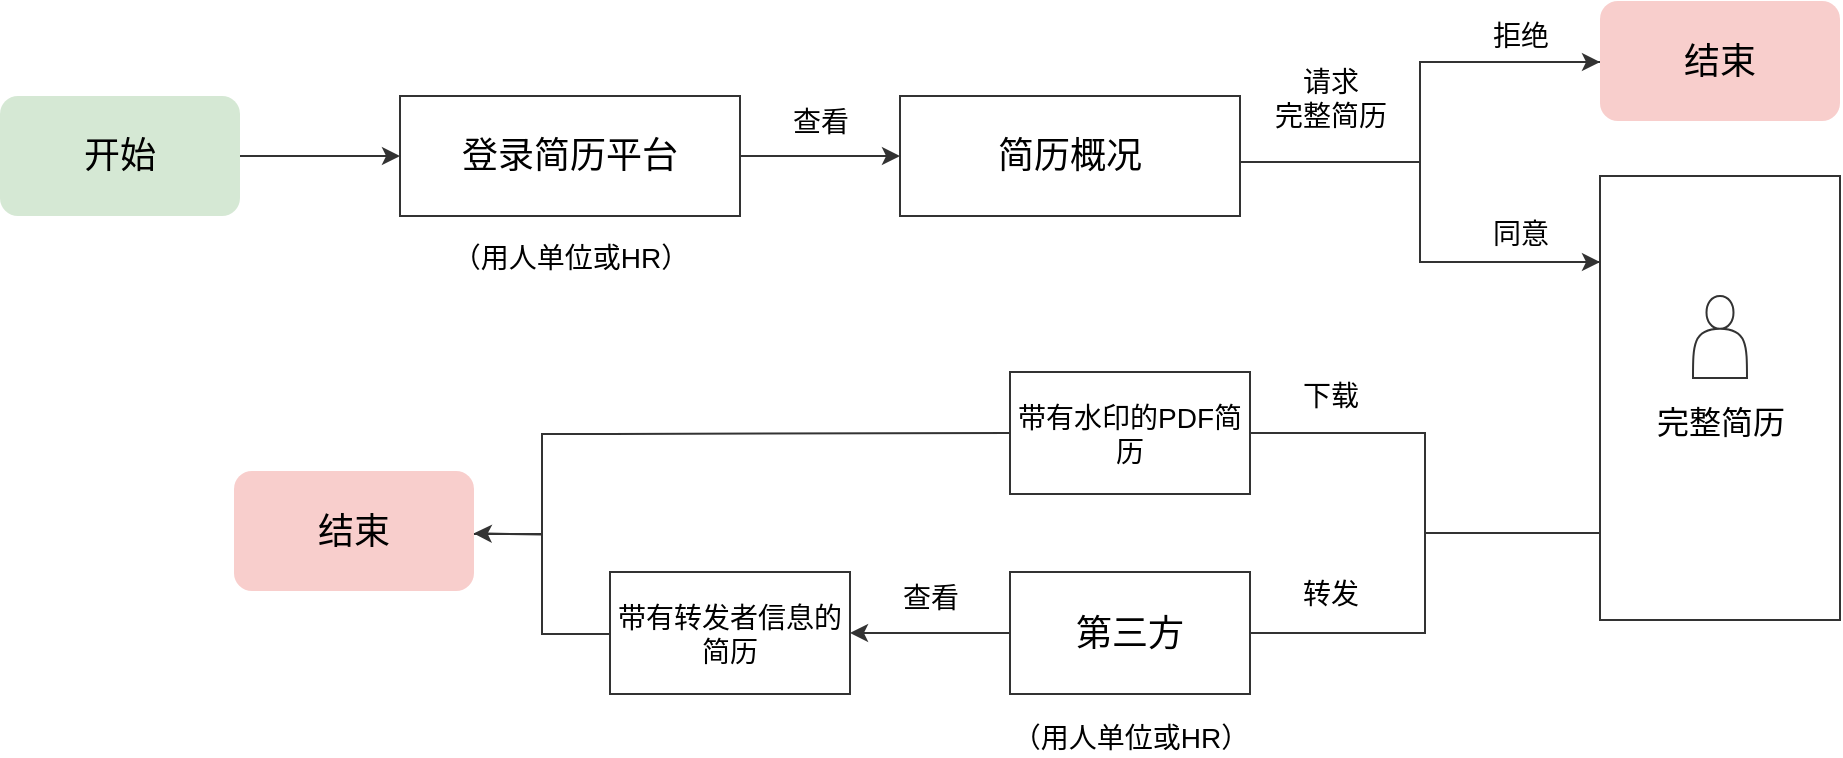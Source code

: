 <mxfile version="10.6.3" type="github"><diagram id="wHSFR8WbsMMXHOx5xvsi" name="第 1 页"><mxGraphModel dx="1131" dy="615" grid="1" gridSize="10" guides="1" tooltips="1" connect="1" arrows="1" fold="1" page="0" pageScale="1" pageWidth="1169" pageHeight="827" math="0" shadow="0"><root><mxCell id="0"/><mxCell id="1" parent="0"/><mxCell id="dZThZ6nWPNMUi56tX4CF-3" value="" style="edgeStyle=orthogonalEdgeStyle;rounded=0;orthogonalLoop=1;jettySize=auto;html=1;fontSize=18;strokeColor=#333333;" parent="1" source="dZThZ6nWPNMUi56tX4CF-1" target="dZThZ6nWPNMUi56tX4CF-2" edge="1"><mxGeometry relative="1" as="geometry"/></mxCell><mxCell id="dZThZ6nWPNMUi56tX4CF-1" value="开始" style="rounded=1;whiteSpace=wrap;html=1;fontSize=18;strokeColor=none;fillColor=#d5e8d4;fontColor=#000000;" parent="1" vertex="1"><mxGeometry x="220" y="270" width="120" height="60" as="geometry"/></mxCell><mxCell id="dZThZ6nWPNMUi56tX4CF-6" value="" style="edgeStyle=orthogonalEdgeStyle;rounded=0;orthogonalLoop=1;jettySize=auto;html=1;fontSize=14;strokeColor=#333333;" parent="1" source="dZThZ6nWPNMUi56tX4CF-2" target="dZThZ6nWPNMUi56tX4CF-5" edge="1"><mxGeometry relative="1" as="geometry"/></mxCell><mxCell id="dZThZ6nWPNMUi56tX4CF-2" value="登录简历平台" style="rounded=1;whiteSpace=wrap;html=1;fontSize=18;arcSize=0;strokeColor=#333333;" parent="1" vertex="1"><mxGeometry x="420" y="270" width="170" height="60" as="geometry"/></mxCell><mxCell id="dZThZ6nWPNMUi56tX4CF-5" value="简历概况" style="rounded=1;whiteSpace=wrap;html=1;fontSize=18;arcSize=0;strokeColor=#333333;" parent="1" vertex="1"><mxGeometry x="670" y="270" width="170" height="60" as="geometry"/></mxCell><mxCell id="dZThZ6nWPNMUi56tX4CF-4" value="（用人单位或HR）" style="text;html=1;resizable=0;points=[];autosize=1;align=center;verticalAlign=top;spacingTop=-4;fontSize=14;strokeColor=none;" parent="1" vertex="1"><mxGeometry x="440" y="340" width="130" height="20" as="geometry"/></mxCell><mxCell id="dZThZ6nWPNMUi56tX4CF-7" value="查看" style="text;html=1;resizable=0;points=[];autosize=1;align=center;verticalAlign=top;spacingTop=-4;fontSize=14;fontStyle=0;strokeColor=none;" parent="1" vertex="1"><mxGeometry x="610" y="272" width="40" height="20" as="geometry"/></mxCell><mxCell id="dZThZ6nWPNMUi56tX4CF-8" value="" style="strokeWidth=1;html=1;shape=mxgraph.flowchart.annotation_2;align=left;fontSize=14;strokeColor=#333333;" parent="1" vertex="1"><mxGeometry x="840" y="253" width="180" height="100" as="geometry"/></mxCell><mxCell id="dZThZ6nWPNMUi56tX4CF-12" value="请求&lt;br&gt;完整简历" style="text;html=1;resizable=0;points=[];autosize=1;align=center;verticalAlign=top;spacingTop=-4;fontSize=14;fontStyle=0;strokeColor=none;" parent="1" vertex="1"><mxGeometry x="850" y="252" width="70" height="40" as="geometry"/></mxCell><mxCell id="dZThZ6nWPNMUi56tX4CF-13" value="拒绝" style="text;html=1;resizable=0;points=[];autosize=1;align=center;verticalAlign=top;spacingTop=-4;fontSize=14;strokeColor=none;" parent="1" vertex="1"><mxGeometry x="960" y="228.5" width="40" height="20" as="geometry"/></mxCell><mxCell id="dZThZ6nWPNMUi56tX4CF-14" value="结束" style="rounded=1;whiteSpace=wrap;html=1;strokeWidth=1;fontSize=18;align=center;fillColor=#f8cecc;strokeColor=none;" parent="1" vertex="1"><mxGeometry x="1020" y="222.5" width="120" height="60" as="geometry"/></mxCell><mxCell id="dZThZ6nWPNMUi56tX4CF-15" value="同意" style="text;html=1;resizable=0;points=[];autosize=1;align=center;verticalAlign=top;spacingTop=-4;fontSize=14;strokeColor=none;" parent="1" vertex="1"><mxGeometry x="960" y="327.5" width="40" height="20" as="geometry"/></mxCell><mxCell id="dZThZ6nWPNMUi56tX4CF-16" value="" style="rounded=0;whiteSpace=wrap;html=1;strokeWidth=1;fontSize=18;align=center;strokeColor=#333333;" parent="1" vertex="1"><mxGeometry x="1020" y="310" width="120" height="222" as="geometry"/></mxCell><mxCell id="dZThZ6nWPNMUi56tX4CF-23" value="带有水印的PDF简历" style="rounded=0;whiteSpace=wrap;html=1;strokeWidth=1;fontSize=14;align=center;strokeColor=#333333;" parent="1" vertex="1"><mxGeometry x="725" y="408" width="120" height="61" as="geometry"/></mxCell><mxCell id="dZThZ6nWPNMUi56tX4CF-25" value="" style="strokeWidth=1;html=1;shape=mxgraph.flowchart.annotation_2;align=left;fontSize=18;rotation=180;strokeColor=#333333;" parent="1" vertex="1"><mxGeometry x="845" y="438.5" width="175" height="100" as="geometry"/></mxCell><mxCell id="dZThZ6nWPNMUi56tX4CF-27" value="" style="endArrow=classic;html=1;fontSize=18;strokeColor=#333333;" parent="1" edge="1"><mxGeometry width="50" height="50" relative="1" as="geometry"><mxPoint x="950" y="353" as="sourcePoint"/><mxPoint x="1020" y="353" as="targetPoint"/></mxGeometry></mxCell><mxCell id="dZThZ6nWPNMUi56tX4CF-28" value="" style="endArrow=classic;html=1;fontSize=18;strokeColor=#333333;" parent="1" edge="1"><mxGeometry width="50" height="50" relative="1" as="geometry"><mxPoint x="950" y="253" as="sourcePoint"/><mxPoint x="1020" y="253" as="targetPoint"/></mxGeometry></mxCell><mxCell id="ojyxlP1GCrRLKcgL0Fly-5" value="" style="edgeStyle=orthogonalEdgeStyle;rounded=0;orthogonalLoop=1;jettySize=auto;html=1;fontSize=18;strokeColor=#333333;" edge="1" parent="1" source="dZThZ6nWPNMUi56tX4CF-31" target="ojyxlP1GCrRLKcgL0Fly-4"><mxGeometry relative="1" as="geometry"/></mxCell><mxCell id="dZThZ6nWPNMUi56tX4CF-31" value="第三方" style="rounded=0;whiteSpace=wrap;html=1;strokeWidth=1;fontSize=18;align=center;strokeColor=#333333;" parent="1" vertex="1"><mxGeometry x="725" y="508" width="120" height="61" as="geometry"/></mxCell><mxCell id="ojyxlP1GCrRLKcgL0Fly-4" value="带有转发者信息的简历" style="rounded=0;whiteSpace=wrap;html=1;strokeWidth=1;fontSize=14;align=center;strokeColor=#333333;" vertex="1" parent="1"><mxGeometry x="525" y="508" width="120" height="61" as="geometry"/></mxCell><mxCell id="dZThZ6nWPNMUi56tX4CF-32" value="下载" style="text;html=1;resizable=0;points=[];autosize=1;align=center;verticalAlign=top;spacingTop=-4;fontSize=14;strokeColor=none;" parent="1" vertex="1"><mxGeometry x="865" y="408.5" width="40" height="20" as="geometry"/></mxCell><mxCell id="dZThZ6nWPNMUi56tX4CF-33" value="转发" style="text;html=1;resizable=0;points=[];autosize=1;align=center;verticalAlign=top;spacingTop=-4;fontSize=14;strokeColor=none;" parent="1" vertex="1"><mxGeometry x="865" y="507.5" width="40" height="20" as="geometry"/></mxCell><mxCell id="ojyxlP1GCrRLKcgL0Fly-6" value="查看" style="text;html=1;resizable=0;points=[];autosize=1;align=center;verticalAlign=top;spacingTop=-4;fontSize=14;strokeColor=none;" vertex="1" parent="1"><mxGeometry x="660" y="510" width="50" height="20" as="geometry"/></mxCell><mxCell id="ojyxlP1GCrRLKcgL0Fly-7" value="完整简历" style="text;html=1;resizable=0;points=[];autosize=1;align=center;verticalAlign=top;spacingTop=-4;fontSize=16;strokeColor=none;" vertex="1" parent="1"><mxGeometry x="1045" y="421" width="70" height="20" as="geometry"/></mxCell><mxCell id="ojyxlP1GCrRLKcgL0Fly-8" value="结束" style="rounded=1;whiteSpace=wrap;html=1;strokeWidth=1;fontSize=18;align=center;fillColor=#f8cecc;strokeColor=none;" vertex="1" parent="1"><mxGeometry x="337" y="457.5" width="120" height="60" as="geometry"/></mxCell><mxCell id="ojyxlP1GCrRLKcgL0Fly-9" value="" style="strokeWidth=1;html=1;shape=mxgraph.flowchart.annotation_2;align=left;fontSize=14;strokeColor=#333333;" vertex="1" parent="1"><mxGeometry x="457" y="439" width="68" height="100" as="geometry"/></mxCell><mxCell id="ojyxlP1GCrRLKcgL0Fly-10" value="" style="endArrow=none;html=1;fontSize=14;entryX=0;entryY=0.5;entryDx=0;entryDy=0;exitX=1;exitY=0;exitDx=0;exitDy=0;exitPerimeter=0;strokeColor=#333333;" edge="1" parent="1" source="ojyxlP1GCrRLKcgL0Fly-9" target="dZThZ6nWPNMUi56tX4CF-23"><mxGeometry width="50" height="50" relative="1" as="geometry"><mxPoint x="530" y="438" as="sourcePoint"/><mxPoint x="620" y="400" as="targetPoint"/></mxGeometry></mxCell><mxCell id="ojyxlP1GCrRLKcgL0Fly-11" value="" style="endArrow=classic;html=1;fontSize=14;entryX=0.999;entryY=0.52;entryDx=0;entryDy=0;exitX=0.499;exitY=0.503;exitDx=0;exitDy=0;exitPerimeter=0;entryPerimeter=0;strokeColor=#333333;" edge="1" parent="1" source="ojyxlP1GCrRLKcgL0Fly-9" target="ojyxlP1GCrRLKcgL0Fly-8"><mxGeometry width="50" height="50" relative="1" as="geometry"><mxPoint x="540" y="500" as="sourcePoint"/><mxPoint x="590" y="450" as="targetPoint"/></mxGeometry></mxCell><mxCell id="ojyxlP1GCrRLKcgL0Fly-12" value="" style="shape=actor;whiteSpace=wrap;html=1;strokeWidth=1;fontSize=14;align=center;strokeColor=#333333;" vertex="1" parent="1"><mxGeometry x="1066.5" y="370" width="27" height="41" as="geometry"/></mxCell><mxCell id="ojyxlP1GCrRLKcgL0Fly-13" value="（用人单位或HR）" style="text;html=1;resizable=0;points=[];autosize=1;align=center;verticalAlign=top;spacingTop=-4;fontSize=14;strokeColor=none;" vertex="1" parent="1"><mxGeometry x="720" y="580" width="130" height="20" as="geometry"/></mxCell></root></mxGraphModel></diagram></mxfile>